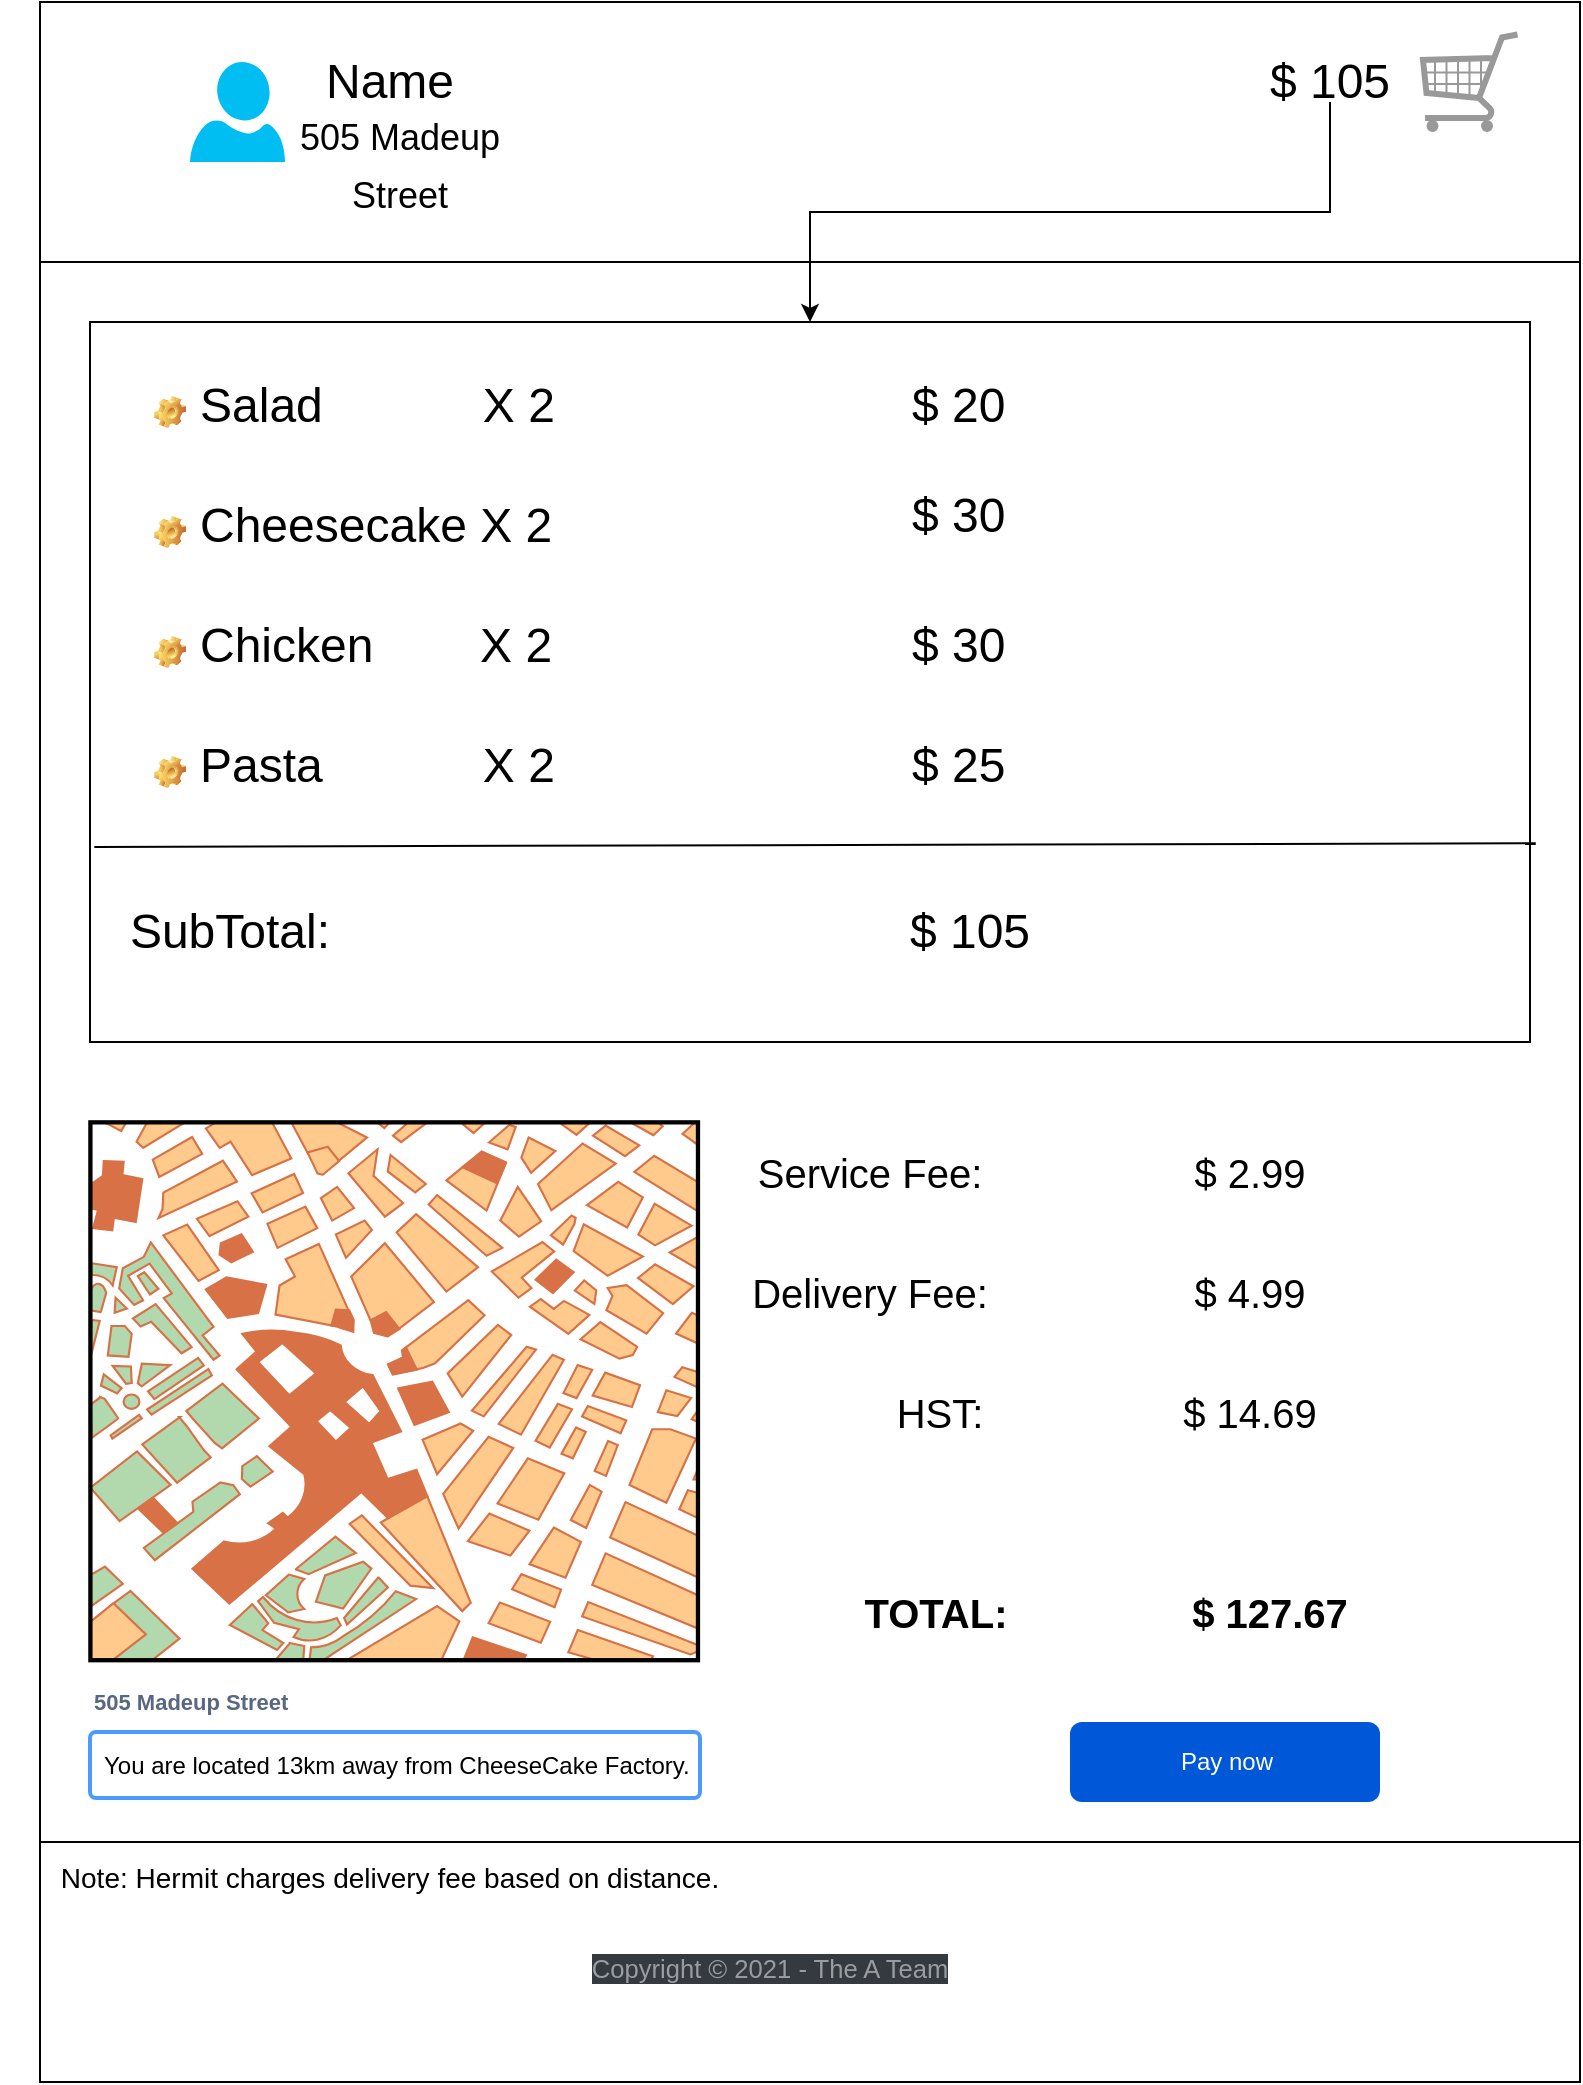 <mxfile version="14.1.9" type="github">
  <diagram id="Dsd_q3NShloHZUIEmD8v" name="Page-1">
    <mxGraphModel dx="2062" dy="1122" grid="1" gridSize="10" guides="1" tooltips="1" connect="1" arrows="1" fold="1" page="1" pageScale="1" pageWidth="850" pageHeight="1100" math="0" shadow="0">
      <root>
        <mxCell id="0" />
        <mxCell id="1" parent="0" />
        <mxCell id="9V02hcsxAUx-ZT7_dg2K-2" value="" style="rounded=0;whiteSpace=wrap;html=1;" vertex="1" parent="1">
          <mxGeometry x="40" y="40" width="770" height="1040" as="geometry" />
        </mxCell>
        <mxCell id="9V02hcsxAUx-ZT7_dg2K-5" value="" style="rounded=0;whiteSpace=wrap;html=1;" vertex="1" parent="1">
          <mxGeometry x="40" y="40" width="770" height="130" as="geometry" />
        </mxCell>
        <mxCell id="9V02hcsxAUx-ZT7_dg2K-6" value="" style="verticalLabelPosition=bottom;shadow=0;dashed=0;align=center;html=1;verticalAlign=top;strokeWidth=1;shape=mxgraph.mockup.misc.map;" vertex="1" parent="1">
          <mxGeometry x="65" y="600" width="305" height="270" as="geometry" />
        </mxCell>
        <mxCell id="9V02hcsxAUx-ZT7_dg2K-7" value="" style="rounded=0;whiteSpace=wrap;html=1;" vertex="1" parent="1">
          <mxGeometry x="65" y="200" width="720" height="360" as="geometry" />
        </mxCell>
        <mxCell id="9V02hcsxAUx-ZT7_dg2K-9" value="Salad            X 2&#xa;" style="label;fontStyle=0;strokeColor=none;fillColor=none;align=left;verticalAlign=top;overflow=hidden;spacingLeft=28;spacingRight=4;rotatable=0;points=[[0,0.5],[1,0.5]];portConstraint=eastwest;imageWidth=16;imageHeight=16;image=img/clipart/Gear_128x128.png;fontSize=24;" vertex="1" parent="1">
          <mxGeometry x="90" y="220" width="220" height="50" as="geometry" />
        </mxCell>
        <mxCell id="9V02hcsxAUx-ZT7_dg2K-13" value="$ 20" style="text;strokeColor=none;fillColor=none;align=left;verticalAlign=top;spacingLeft=4;spacingRight=4;overflow=hidden;rotatable=0;points=[[0,0.5],[1,0.5]];portConstraint=eastwest;fontSize=24;" vertex="1" parent="1">
          <mxGeometry x="470" y="220" width="190" height="60" as="geometry" />
        </mxCell>
        <mxCell id="9V02hcsxAUx-ZT7_dg2K-14" value="Cheesecake X 2&#xa;" style="label;fontStyle=0;strokeColor=none;fillColor=none;align=left;verticalAlign=top;overflow=hidden;spacingLeft=28;spacingRight=4;rotatable=0;points=[[0,0.5],[1,0.5]];portConstraint=eastwest;imageWidth=16;imageHeight=16;image=img/clipart/Gear_128x128.png;fontSize=24;" vertex="1" parent="1">
          <mxGeometry x="90" y="280" width="250" height="50" as="geometry" />
        </mxCell>
        <mxCell id="9V02hcsxAUx-ZT7_dg2K-15" value="Chicken        X 2&#xa;" style="label;fontStyle=0;strokeColor=none;fillColor=none;align=left;verticalAlign=top;overflow=hidden;spacingLeft=28;spacingRight=4;rotatable=0;points=[[0,0.5],[1,0.5]];portConstraint=eastwest;imageWidth=16;imageHeight=16;image=img/clipart/Gear_128x128.png;fontSize=24;" vertex="1" parent="1">
          <mxGeometry x="90" y="340" width="220" height="50" as="geometry" />
        </mxCell>
        <mxCell id="9V02hcsxAUx-ZT7_dg2K-16" value="Pasta            X 2&#xa;" style="label;fontStyle=0;strokeColor=none;fillColor=none;align=left;verticalAlign=top;overflow=hidden;spacingLeft=28;spacingRight=4;rotatable=0;points=[[0,0.5],[1,0.5]];portConstraint=eastwest;imageWidth=16;imageHeight=16;image=img/clipart/Gear_128x128.png;fontSize=24;" vertex="1" parent="1">
          <mxGeometry x="90" y="400" width="220" height="50" as="geometry" />
        </mxCell>
        <mxCell id="9V02hcsxAUx-ZT7_dg2K-17" value="$ 30" style="text;strokeColor=none;fillColor=none;align=left;verticalAlign=top;spacingLeft=4;spacingRight=4;overflow=hidden;rotatable=0;points=[[0,0.5],[1,0.5]];portConstraint=eastwest;fontSize=24;" vertex="1" parent="1">
          <mxGeometry x="470" y="275" width="190" height="60" as="geometry" />
        </mxCell>
        <mxCell id="9V02hcsxAUx-ZT7_dg2K-18" value="$ 30" style="text;strokeColor=none;fillColor=none;align=left;verticalAlign=top;spacingLeft=4;spacingRight=4;overflow=hidden;rotatable=0;points=[[0,0.5],[1,0.5]];portConstraint=eastwest;fontSize=24;" vertex="1" parent="1">
          <mxGeometry x="470" y="340" width="190" height="60" as="geometry" />
        </mxCell>
        <mxCell id="9V02hcsxAUx-ZT7_dg2K-19" value="$ 25" style="text;strokeColor=none;fillColor=none;align=left;verticalAlign=top;spacingLeft=4;spacingRight=4;overflow=hidden;rotatable=0;points=[[0,0.5],[1,0.5]];portConstraint=eastwest;fontSize=24;" vertex="1" parent="1">
          <mxGeometry x="470" y="400" width="190" height="60" as="geometry" />
        </mxCell>
        <mxCell id="9V02hcsxAUx-ZT7_dg2K-20" value="" style="verticalLabelPosition=bottom;html=1;verticalAlign=top;align=center;strokeColor=none;fillColor=#00BEF2;shape=mxgraph.azure.user;fontSize=24;" vertex="1" parent="1">
          <mxGeometry x="115" y="70" width="47.5" height="50" as="geometry" />
        </mxCell>
        <mxCell id="9V02hcsxAUx-ZT7_dg2K-21" value="Name" style="text;html=1;strokeColor=none;fillColor=none;align=center;verticalAlign=middle;whiteSpace=wrap;rounded=0;fontSize=24;" vertex="1" parent="1">
          <mxGeometry x="195" y="70" width="40" height="20" as="geometry" />
        </mxCell>
        <mxCell id="9V02hcsxAUx-ZT7_dg2K-22" value="" style="verticalLabelPosition=bottom;shadow=0;dashed=0;align=center;html=1;verticalAlign=top;strokeWidth=1;shape=mxgraph.mockup.misc.shoppingCart;strokeColor=#999999;fontSize=24;" vertex="1" parent="1">
          <mxGeometry x="730" y="55" width="50" height="50" as="geometry" />
        </mxCell>
        <mxCell id="9V02hcsxAUx-ZT7_dg2K-24" value="" style="edgeStyle=orthogonalEdgeStyle;rounded=0;orthogonalLoop=1;jettySize=auto;html=1;fontSize=24;" edge="1" parent="1" source="9V02hcsxAUx-ZT7_dg2K-23" target="9V02hcsxAUx-ZT7_dg2K-7">
          <mxGeometry relative="1" as="geometry" />
        </mxCell>
        <mxCell id="9V02hcsxAUx-ZT7_dg2K-23" value="$ 105" style="text;html=1;strokeColor=none;fillColor=none;align=center;verticalAlign=middle;whiteSpace=wrap;rounded=0;fontSize=24;" vertex="1" parent="1">
          <mxGeometry x="650" y="70" width="70" height="20" as="geometry" />
        </mxCell>
        <mxCell id="9V02hcsxAUx-ZT7_dg2K-25" value="&lt;font style=&quot;font-size: 18px&quot;&gt;505 Madeup Street&lt;/font&gt;" style="text;html=1;strokeColor=none;fillColor=none;align=center;verticalAlign=middle;whiteSpace=wrap;rounded=0;fontSize=24;" vertex="1" parent="1">
          <mxGeometry x="150" y="100" width="140" height="40" as="geometry" />
        </mxCell>
        <mxCell id="9V02hcsxAUx-ZT7_dg2K-27" value="" style="endArrow=none;html=1;fontSize=24;entryX=1.004;entryY=0.724;entryDx=0;entryDy=0;entryPerimeter=0;exitX=0.003;exitY=0.729;exitDx=0;exitDy=0;exitPerimeter=0;" edge="1" parent="1" source="9V02hcsxAUx-ZT7_dg2K-7" target="9V02hcsxAUx-ZT7_dg2K-7">
          <mxGeometry width="50" height="50" relative="1" as="geometry">
            <mxPoint x="110" y="560" as="sourcePoint" />
            <mxPoint x="160" y="510" as="targetPoint" />
            <Array as="points" />
          </mxGeometry>
        </mxCell>
        <mxCell id="9V02hcsxAUx-ZT7_dg2K-28" value="SubTotal:" style="text;html=1;strokeColor=none;fillColor=none;align=center;verticalAlign=middle;whiteSpace=wrap;rounded=0;fontSize=24;" vertex="1" parent="1">
          <mxGeometry x="80" y="490" width="110" height="30" as="geometry" />
        </mxCell>
        <mxCell id="9V02hcsxAUx-ZT7_dg2K-30" value="$ 105" style="text;html=1;strokeColor=none;fillColor=none;align=center;verticalAlign=middle;whiteSpace=wrap;rounded=0;fontSize=24;" vertex="1" parent="1">
          <mxGeometry x="450" y="490" width="110" height="30" as="geometry" />
        </mxCell>
        <mxCell id="9V02hcsxAUx-ZT7_dg2K-33" value="&lt;font style=&quot;font-size: 20px&quot;&gt;Service Fee:&lt;/font&gt;" style="text;html=1;strokeColor=none;fillColor=none;align=center;verticalAlign=middle;whiteSpace=wrap;rounded=0;fontSize=24;" vertex="1" parent="1">
          <mxGeometry x="390" y="610" width="130" height="30" as="geometry" />
        </mxCell>
        <mxCell id="9V02hcsxAUx-ZT7_dg2K-34" value="&lt;span style=&quot;font-size: 20px&quot;&gt;$ 2.99&lt;/span&gt;" style="text;html=1;strokeColor=none;fillColor=none;align=center;verticalAlign=middle;whiteSpace=wrap;rounded=0;fontSize=24;" vertex="1" parent="1">
          <mxGeometry x="580" y="610" width="130" height="30" as="geometry" />
        </mxCell>
        <mxCell id="9V02hcsxAUx-ZT7_dg2K-35" value="&lt;font style=&quot;font-size: 20px&quot;&gt;Delivery Fee:&lt;/font&gt;" style="text;html=1;strokeColor=none;fillColor=none;align=center;verticalAlign=middle;whiteSpace=wrap;rounded=0;fontSize=24;" vertex="1" parent="1">
          <mxGeometry x="390" y="670" width="130" height="30" as="geometry" />
        </mxCell>
        <mxCell id="9V02hcsxAUx-ZT7_dg2K-36" value="&lt;span style=&quot;font-size: 20px&quot;&gt;$ 4.99&lt;/span&gt;" style="text;html=1;strokeColor=none;fillColor=none;align=center;verticalAlign=middle;whiteSpace=wrap;rounded=0;fontSize=24;" vertex="1" parent="1">
          <mxGeometry x="580" y="670" width="130" height="30" as="geometry" />
        </mxCell>
        <mxCell id="9V02hcsxAUx-ZT7_dg2K-39" value="505 Madeup Street" style="fillColor=none;strokeColor=none;html=1;fontSize=11;fontStyle=0;align=left;fontColor=#596780;fontStyle=1;fontSize=11" vertex="1" parent="1">
          <mxGeometry x="65" y="880" width="240" height="20" as="geometry" />
        </mxCell>
        <mxCell id="9V02hcsxAUx-ZT7_dg2K-40" value="You are located 13km away from CheeseCake Factory." style="rounded=1;arcSize=9;align=left;spacingLeft=5;strokeColor=#4C9AFF;html=1;strokeWidth=2;fontSize=12" vertex="1" parent="1">
          <mxGeometry x="65" y="905" width="305" height="33" as="geometry" />
        </mxCell>
        <mxCell id="9V02hcsxAUx-ZT7_dg2K-41" value="" style="rounded=0;whiteSpace=wrap;html=1;fontSize=24;" vertex="1" parent="1">
          <mxGeometry x="40" y="960" width="770" height="120" as="geometry" />
        </mxCell>
        <mxCell id="9V02hcsxAUx-ZT7_dg2K-42" value="&lt;font style=&quot;font-size: 14px&quot;&gt;Note: Hermit charges delivery fee based on distance.&lt;/font&gt;" style="text;html=1;strokeColor=none;fillColor=none;align=center;verticalAlign=middle;whiteSpace=wrap;rounded=0;fontSize=24;" vertex="1" parent="1">
          <mxGeometry x="20" y="960" width="390" height="30" as="geometry" />
        </mxCell>
        <mxCell id="9V02hcsxAUx-ZT7_dg2K-43" value="&lt;span style=&quot;color: rgba(255 , 255 , 255 , 0.5) ; font-family: , &amp;#34;blinkmacsystemfont&amp;#34; , &amp;#34;segoe ui&amp;#34; , &amp;#34;roboto&amp;#34; , &amp;#34;helvetica neue&amp;#34; , &amp;#34;arial&amp;#34; , &amp;#34;noto sans&amp;#34; , sans-serif , &amp;#34;apple color emoji&amp;#34; , &amp;#34;segoe ui emoji&amp;#34; , &amp;#34;segoe ui symbol&amp;#34; , &amp;#34;noto color emoji&amp;#34; ; font-size: 12.8px ; background-color: rgb(52 , 58 , 64)&quot;&gt;Copyright © 2021 - The A Team&lt;/span&gt;" style="text;html=1;strokeColor=none;fillColor=none;align=center;verticalAlign=middle;whiteSpace=wrap;rounded=0;fontSize=24;" vertex="1" parent="1">
          <mxGeometry x="210" y="1005" width="390" height="30" as="geometry" />
        </mxCell>
        <mxCell id="9V02hcsxAUx-ZT7_dg2K-44" value="&lt;span style=&quot;font-size: 20px&quot;&gt;HST:&lt;/span&gt;" style="text;html=1;strokeColor=none;fillColor=none;align=center;verticalAlign=middle;whiteSpace=wrap;rounded=0;fontSize=24;" vertex="1" parent="1">
          <mxGeometry x="425" y="730" width="130" height="30" as="geometry" />
        </mxCell>
        <mxCell id="9V02hcsxAUx-ZT7_dg2K-45" value="&lt;span style=&quot;font-size: 20px&quot;&gt;$ 14.69&lt;/span&gt;" style="text;html=1;strokeColor=none;fillColor=none;align=center;verticalAlign=middle;whiteSpace=wrap;rounded=0;fontSize=24;" vertex="1" parent="1">
          <mxGeometry x="580" y="730" width="130" height="30" as="geometry" />
        </mxCell>
        <mxCell id="9V02hcsxAUx-ZT7_dg2K-46" value="&lt;span style=&quot;font-size: 20px&quot;&gt;&lt;b&gt;TOTAL:&lt;/b&gt;&lt;/span&gt;" style="text;html=1;strokeColor=none;fillColor=none;align=center;verticalAlign=middle;whiteSpace=wrap;rounded=0;fontSize=24;" vertex="1" parent="1">
          <mxGeometry x="422.5" y="830" width="130" height="30" as="geometry" />
        </mxCell>
        <mxCell id="9V02hcsxAUx-ZT7_dg2K-47" value="&lt;span style=&quot;font-size: 20px&quot;&gt;&lt;b&gt;$ 127.67&lt;/b&gt;&lt;/span&gt;" style="text;html=1;strokeColor=none;fillColor=none;align=center;verticalAlign=middle;whiteSpace=wrap;rounded=0;fontSize=24;" vertex="1" parent="1">
          <mxGeometry x="590" y="830" width="130" height="30" as="geometry" />
        </mxCell>
        <mxCell id="9V02hcsxAUx-ZT7_dg2K-52" value="Pay now" style="rounded=1;fillColor=#0057D8;align=center;strokeColor=none;html=1;fontColor=#ffffff;fontSize=12" vertex="1" parent="1">
          <mxGeometry x="555" y="900" width="155" height="40" as="geometry" />
        </mxCell>
      </root>
    </mxGraphModel>
  </diagram>
</mxfile>
